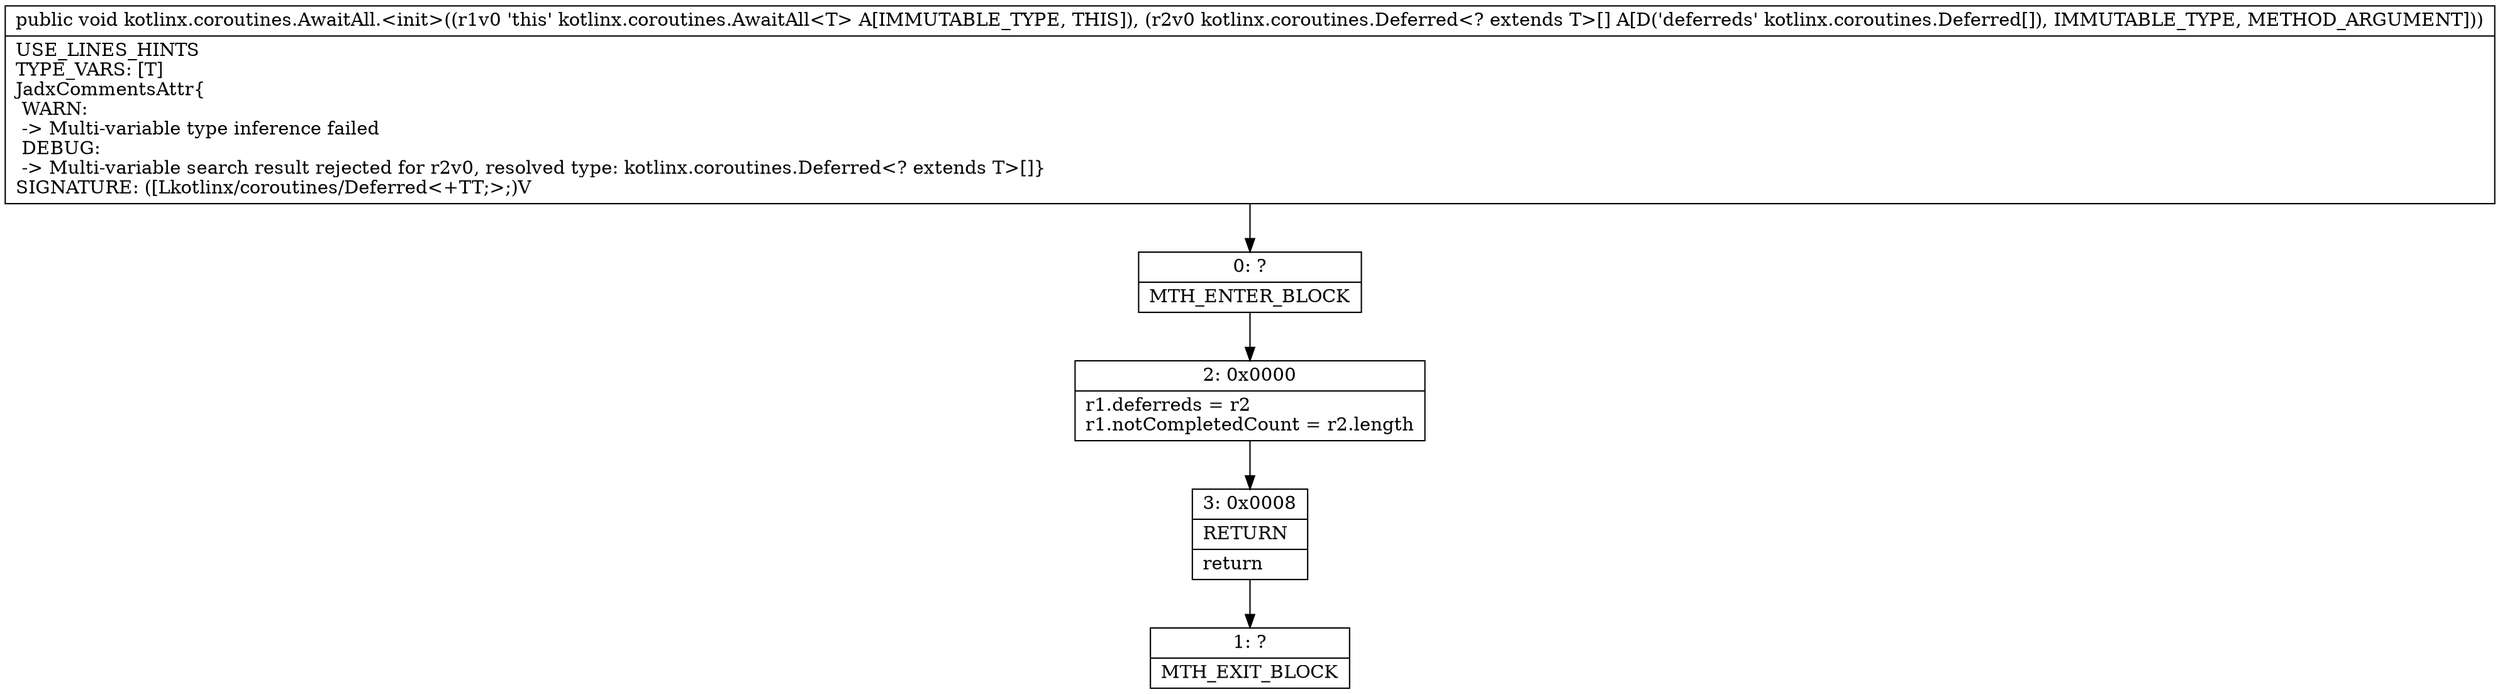 digraph "CFG forkotlinx.coroutines.AwaitAll.\<init\>([Lkotlinx\/coroutines\/Deferred;)V" {
Node_0 [shape=record,label="{0\:\ ?|MTH_ENTER_BLOCK\l}"];
Node_2 [shape=record,label="{2\:\ 0x0000|r1.deferreds = r2\lr1.notCompletedCount = r2.length\l}"];
Node_3 [shape=record,label="{3\:\ 0x0008|RETURN\l|return\l}"];
Node_1 [shape=record,label="{1\:\ ?|MTH_EXIT_BLOCK\l}"];
MethodNode[shape=record,label="{public void kotlinx.coroutines.AwaitAll.\<init\>((r1v0 'this' kotlinx.coroutines.AwaitAll\<T\> A[IMMUTABLE_TYPE, THIS]), (r2v0 kotlinx.coroutines.Deferred\<? extends T\>[] A[D('deferreds' kotlinx.coroutines.Deferred[]), IMMUTABLE_TYPE, METHOD_ARGUMENT]))  | USE_LINES_HINTS\lTYPE_VARS: [T]\lJadxCommentsAttr\{\l WARN: \l \-\> Multi\-variable type inference failed\l DEBUG: \l \-\> Multi\-variable search result rejected for r2v0, resolved type: kotlinx.coroutines.Deferred\<? extends T\>[]\}\lSIGNATURE: ([Lkotlinx\/coroutines\/Deferred\<+TT;\>;)V\l}"];
MethodNode -> Node_0;Node_0 -> Node_2;
Node_2 -> Node_3;
Node_3 -> Node_1;
}

